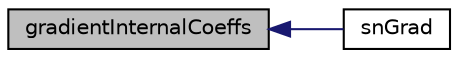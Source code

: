 digraph "gradientInternalCoeffs"
{
  bgcolor="transparent";
  edge [fontname="Helvetica",fontsize="10",labelfontname="Helvetica",labelfontsize="10"];
  node [fontname="Helvetica",fontsize="10",shape=record];
  rankdir="LR";
  Node75 [label="gradientInternalCoeffs",height=0.2,width=0.4,color="black", fillcolor="grey75", style="filled", fontcolor="black"];
  Node75 -> Node76 [dir="back",color="midnightblue",fontsize="10",style="solid",fontname="Helvetica"];
  Node76 [label="snGrad",height=0.2,width=0.4,color="black",URL="$a22777.html#a55db17a8a73495ae1c04e4b2af71c4a9",tooltip="Return gradient at boundary. "];
}
